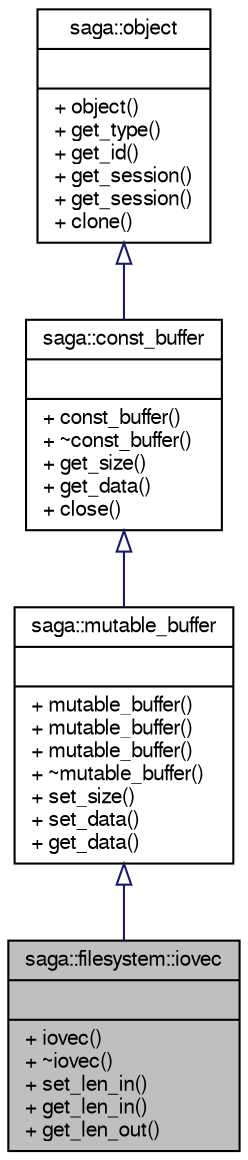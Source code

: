 digraph G
{
  bgcolor="transparent";
  edge [fontname="FreeSans",fontsize="10",labelfontname="FreeSans",labelfontsize="10"];
  node [fontname="FreeSans",fontsize="10",shape=record];
  Node1 [label="{saga::filesystem::iovec\n||+ iovec()\l+ ~iovec()\l+ set_len_in()\l+ get_len_in()\l+ get_len_out()\l}",height=0.2,width=0.4,color="black", fillcolor="grey75", style="filled" fontcolor="black"];
  Node2 -> Node1 [dir="back",color="midnightblue",fontsize="10",style="solid",arrowtail="onormal",fontname="FreeSans"];
  Node2 [label="{saga::mutable_buffer\n||+ mutable_buffer()\l+ mutable_buffer()\l+ mutable_buffer()\l+ ~mutable_buffer()\l+ set_size()\l+ set_data()\l+ get_data()\l}",height=0.2,width=0.4,color="black",URL="$classsaga_1_1mutable__buffer.html",tooltip="Brief description starts here."];
  Node3 -> Node2 [dir="back",color="midnightblue",fontsize="10",style="solid",arrowtail="onormal",fontname="FreeSans"];
  Node3 [label="{saga::const_buffer\n||+ const_buffer()\l+ ~const_buffer()\l+ get_size()\l+ get_data()\l+ close()\l}",height=0.2,width=0.4,color="black",URL="$classsaga_1_1const__buffer.html",tooltip="Encapsulates I/O operations."];
  Node4 -> Node3 [dir="back",color="midnightblue",fontsize="10",style="solid",arrowtail="onormal",fontname="FreeSans"];
  Node4 [label="{saga::object\n||+ object()\l+ get_type()\l+ get_id()\l+ get_session()\l+ get_session()\l+ clone()\l}",height=0.2,width=0.4,color="black",URL="$classsaga_1_1object.html",tooltip="Brief description starts here."];
}
